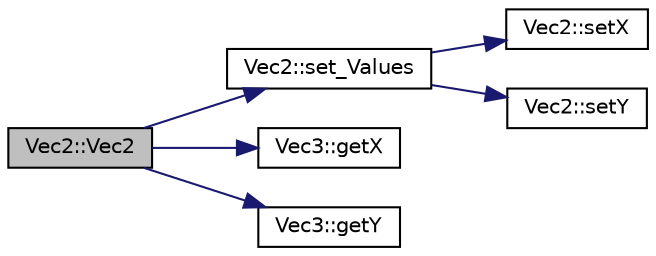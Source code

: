 digraph "Vec2::Vec2"
{
 // INTERACTIVE_SVG=YES
 // LATEX_PDF_SIZE
  edge [fontname="Helvetica",fontsize="10",labelfontname="Helvetica",labelfontsize="10"];
  node [fontname="Helvetica",fontsize="10",shape=record];
  rankdir="LR";
  Node10 [label="Vec2::Vec2",height=0.2,width=0.4,color="black", fillcolor="grey75", style="filled", fontcolor="black",tooltip=" "];
  Node10 -> Node11 [color="midnightblue",fontsize="10",style="solid",fontname="Helvetica"];
  Node11 [label="Vec2::set_Values",height=0.2,width=0.4,color="black", fillcolor="white", style="filled",URL="$class_vec2.html#a238a918f6d2695dd187a9778982a1769",tooltip=" "];
  Node11 -> Node12 [color="midnightblue",fontsize="10",style="solid",fontname="Helvetica"];
  Node12 [label="Vec2::setX",height=0.2,width=0.4,color="black", fillcolor="white", style="filled",URL="$class_vec2.html#aec2b21ff78bf3a2e20a044e1ab7d4b53",tooltip=" "];
  Node11 -> Node13 [color="midnightblue",fontsize="10",style="solid",fontname="Helvetica"];
  Node13 [label="Vec2::setY",height=0.2,width=0.4,color="black", fillcolor="white", style="filled",URL="$class_vec2.html#afb88a3937a78e4d2d7f9031321e6a20b",tooltip=" "];
  Node10 -> Node14 [color="midnightblue",fontsize="10",style="solid",fontname="Helvetica"];
  Node14 [label="Vec3::getX",height=0.2,width=0.4,color="black", fillcolor="white", style="filled",URL="$class_vec3.html#ad259e243f6678730d990acbae2cdff57",tooltip=" "];
  Node10 -> Node15 [color="midnightblue",fontsize="10",style="solid",fontname="Helvetica"];
  Node15 [label="Vec3::getY",height=0.2,width=0.4,color="black", fillcolor="white", style="filled",URL="$class_vec3.html#a8eeb16262b7e619f081a1ba94df098f8",tooltip=" "];
}
